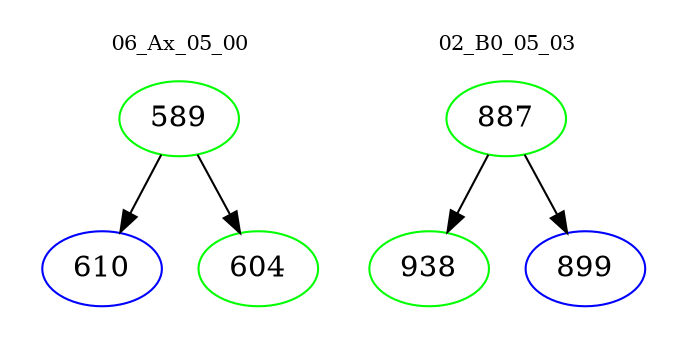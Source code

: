 digraph{
subgraph cluster_0 {
color = white
label = "06_Ax_05_00";
fontsize=10;
T0_589 [label="589", color="green"]
T0_589 -> T0_610 [color="black"]
T0_610 [label="610", color="blue"]
T0_589 -> T0_604 [color="black"]
T0_604 [label="604", color="green"]
}
subgraph cluster_1 {
color = white
label = "02_B0_05_03";
fontsize=10;
T1_887 [label="887", color="green"]
T1_887 -> T1_938 [color="black"]
T1_938 [label="938", color="green"]
T1_887 -> T1_899 [color="black"]
T1_899 [label="899", color="blue"]
}
}
